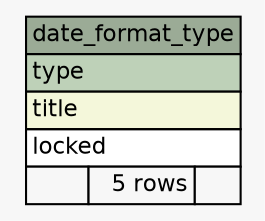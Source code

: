 // dot 2.30.1 on Mac OS X 10.8.3
// SchemaSpy rev 590
digraph "date_format_type" {
  graph [
    rankdir="RL"
    bgcolor="#f7f7f7"
    nodesep="0.18"
    ranksep="0.46"
    fontname="Helvetica"
    fontsize="11"
  ];
  node [
    fontname="Helvetica"
    fontsize="11"
    shape="plaintext"
  ];
  edge [
    arrowsize="0.8"
  ];
  "date_format_type" [
    label=<
    <TABLE BORDER="0" CELLBORDER="1" CELLSPACING="0" BGCOLOR="#ffffff">
      <TR><TD COLSPAN="3" BGCOLOR="#9bab96" ALIGN="CENTER">date_format_type</TD></TR>
      <TR><TD PORT="type" COLSPAN="3" BGCOLOR="#bed1b8" ALIGN="LEFT">type</TD></TR>
      <TR><TD PORT="title" COLSPAN="3" BGCOLOR="#f4f7da" ALIGN="LEFT">title</TD></TR>
      <TR><TD PORT="locked" COLSPAN="3" ALIGN="LEFT">locked</TD></TR>
      <TR><TD ALIGN="LEFT" BGCOLOR="#f7f7f7">  </TD><TD ALIGN="RIGHT" BGCOLOR="#f7f7f7">5 rows</TD><TD ALIGN="RIGHT" BGCOLOR="#f7f7f7">  </TD></TR>
    </TABLE>>
    URL="tables/date_format_type.html"
    tooltip="date_format_type"
  ];
}

